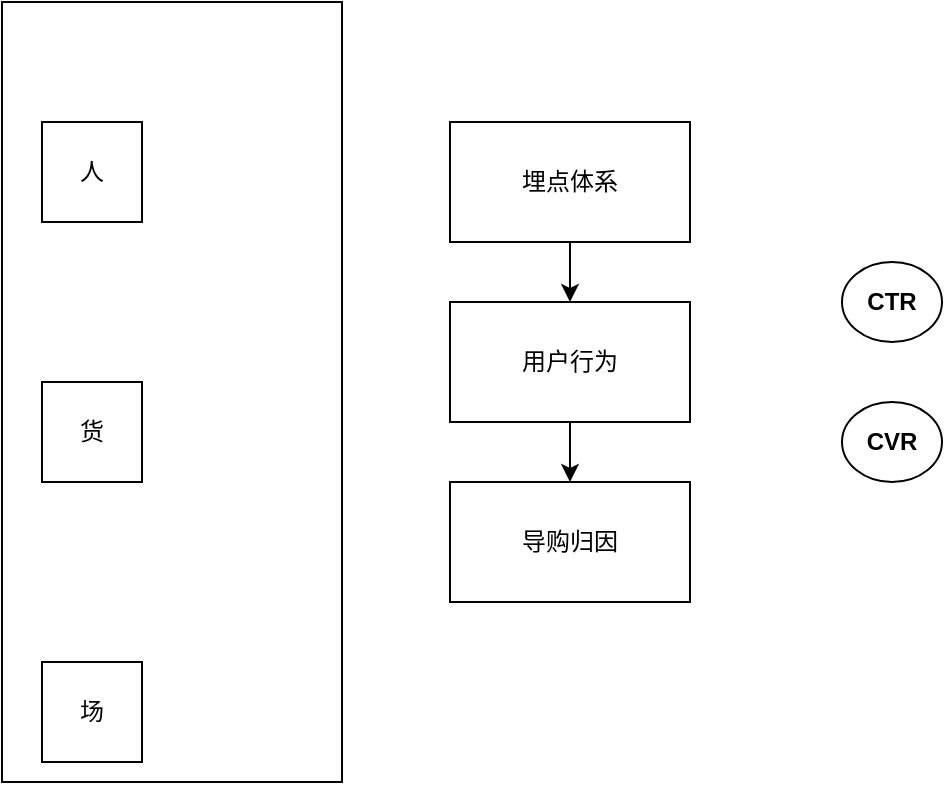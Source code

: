 <mxfile version="15.8.2" type="github">
  <diagram id="DVm1cHAixFEP3yzzqtct" name="第 1 页">
    <mxGraphModel dx="782" dy="457" grid="1" gridSize="10" guides="1" tooltips="1" connect="1" arrows="1" fold="1" page="1" pageScale="1" pageWidth="827" pageHeight="1169" math="0" shadow="0">
      <root>
        <mxCell id="0" />
        <mxCell id="1" parent="0" />
        <mxCell id="v-lsGg8hNjmcbaT2HnY6-12" value="" style="rounded=0;whiteSpace=wrap;html=1;" vertex="1" parent="1">
          <mxGeometry x="70" y="50" width="170" height="390" as="geometry" />
        </mxCell>
        <mxCell id="v-lsGg8hNjmcbaT2HnY6-4" value="导购归因" style="rounded=0;whiteSpace=wrap;html=1;" vertex="1" parent="1">
          <mxGeometry x="294" y="290" width="120" height="60" as="geometry" />
        </mxCell>
        <mxCell id="v-lsGg8hNjmcbaT2HnY6-5" value="&lt;b&gt;CTR&lt;/b&gt;" style="ellipse;whiteSpace=wrap;html=1;" vertex="1" parent="1">
          <mxGeometry x="490" y="180" width="50" height="40" as="geometry" />
        </mxCell>
        <mxCell id="v-lsGg8hNjmcbaT2HnY6-6" value="CVR" style="ellipse;whiteSpace=wrap;html=1;fontStyle=1" vertex="1" parent="1">
          <mxGeometry x="490" y="250" width="50" height="40" as="geometry" />
        </mxCell>
        <mxCell id="v-lsGg8hNjmcbaT2HnY6-7" value="人" style="whiteSpace=wrap;html=1;aspect=fixed;" vertex="1" parent="1">
          <mxGeometry x="90" y="110" width="50" height="50" as="geometry" />
        </mxCell>
        <mxCell id="v-lsGg8hNjmcbaT2HnY6-8" value="货&lt;span style=&quot;color: rgba(0 , 0 , 0 , 0) ; font-family: monospace ; font-size: 0px&quot;&gt;%3CmxGraphModel%3E%3Croot%3E%3CmxCell%20id%3D%220%22%2F%3E%3CmxCell%20id%3D%221%22%20parent%3D%220%22%2F%3E%3CmxCell%20id%3D%222%22%20value%3D%22%E4%BA%BA%22%20style%3D%22whiteSpace%3Dwrap%3Bhtml%3D1%3Baspect%3Dfixed%3B%22%20vertex%3D%221%22%20parent%3D%221%22%3E%3CmxGeometry%20x%3D%22110%22%20y%3D%22170%22%20width%3D%2250%22%20height%3D%2250%22%20as%3D%22geometry%22%2F%3E%3C%2FmxCell%3E%3C%2Froot%3E%3C%2FmxGraphModel%3E&lt;/span&gt;" style="whiteSpace=wrap;html=1;aspect=fixed;" vertex="1" parent="1">
          <mxGeometry x="90" y="240" width="50" height="50" as="geometry" />
        </mxCell>
        <mxCell id="v-lsGg8hNjmcbaT2HnY6-9" value="场" style="whiteSpace=wrap;html=1;aspect=fixed;" vertex="1" parent="1">
          <mxGeometry x="90" y="380" width="50" height="50" as="geometry" />
        </mxCell>
        <mxCell id="v-lsGg8hNjmcbaT2HnY6-19" style="edgeStyle=orthogonalEdgeStyle;rounded=0;orthogonalLoop=1;jettySize=auto;html=1;exitX=0.5;exitY=1;exitDx=0;exitDy=0;" edge="1" parent="1" source="v-lsGg8hNjmcbaT2HnY6-10" target="v-lsGg8hNjmcbaT2HnY6-4">
          <mxGeometry relative="1" as="geometry" />
        </mxCell>
        <mxCell id="v-lsGg8hNjmcbaT2HnY6-10" value="用户行为" style="rounded=0;whiteSpace=wrap;html=1;" vertex="1" parent="1">
          <mxGeometry x="294" y="200" width="120" height="60" as="geometry" />
        </mxCell>
        <mxCell id="v-lsGg8hNjmcbaT2HnY6-18" style="edgeStyle=orthogonalEdgeStyle;rounded=0;orthogonalLoop=1;jettySize=auto;html=1;exitX=0.5;exitY=1;exitDx=0;exitDy=0;" edge="1" parent="1" source="v-lsGg8hNjmcbaT2HnY6-14" target="v-lsGg8hNjmcbaT2HnY6-10">
          <mxGeometry relative="1" as="geometry" />
        </mxCell>
        <mxCell id="v-lsGg8hNjmcbaT2HnY6-14" value="埋点体系" style="rounded=0;whiteSpace=wrap;html=1;" vertex="1" parent="1">
          <mxGeometry x="294" y="110" width="120" height="60" as="geometry" />
        </mxCell>
      </root>
    </mxGraphModel>
  </diagram>
</mxfile>
